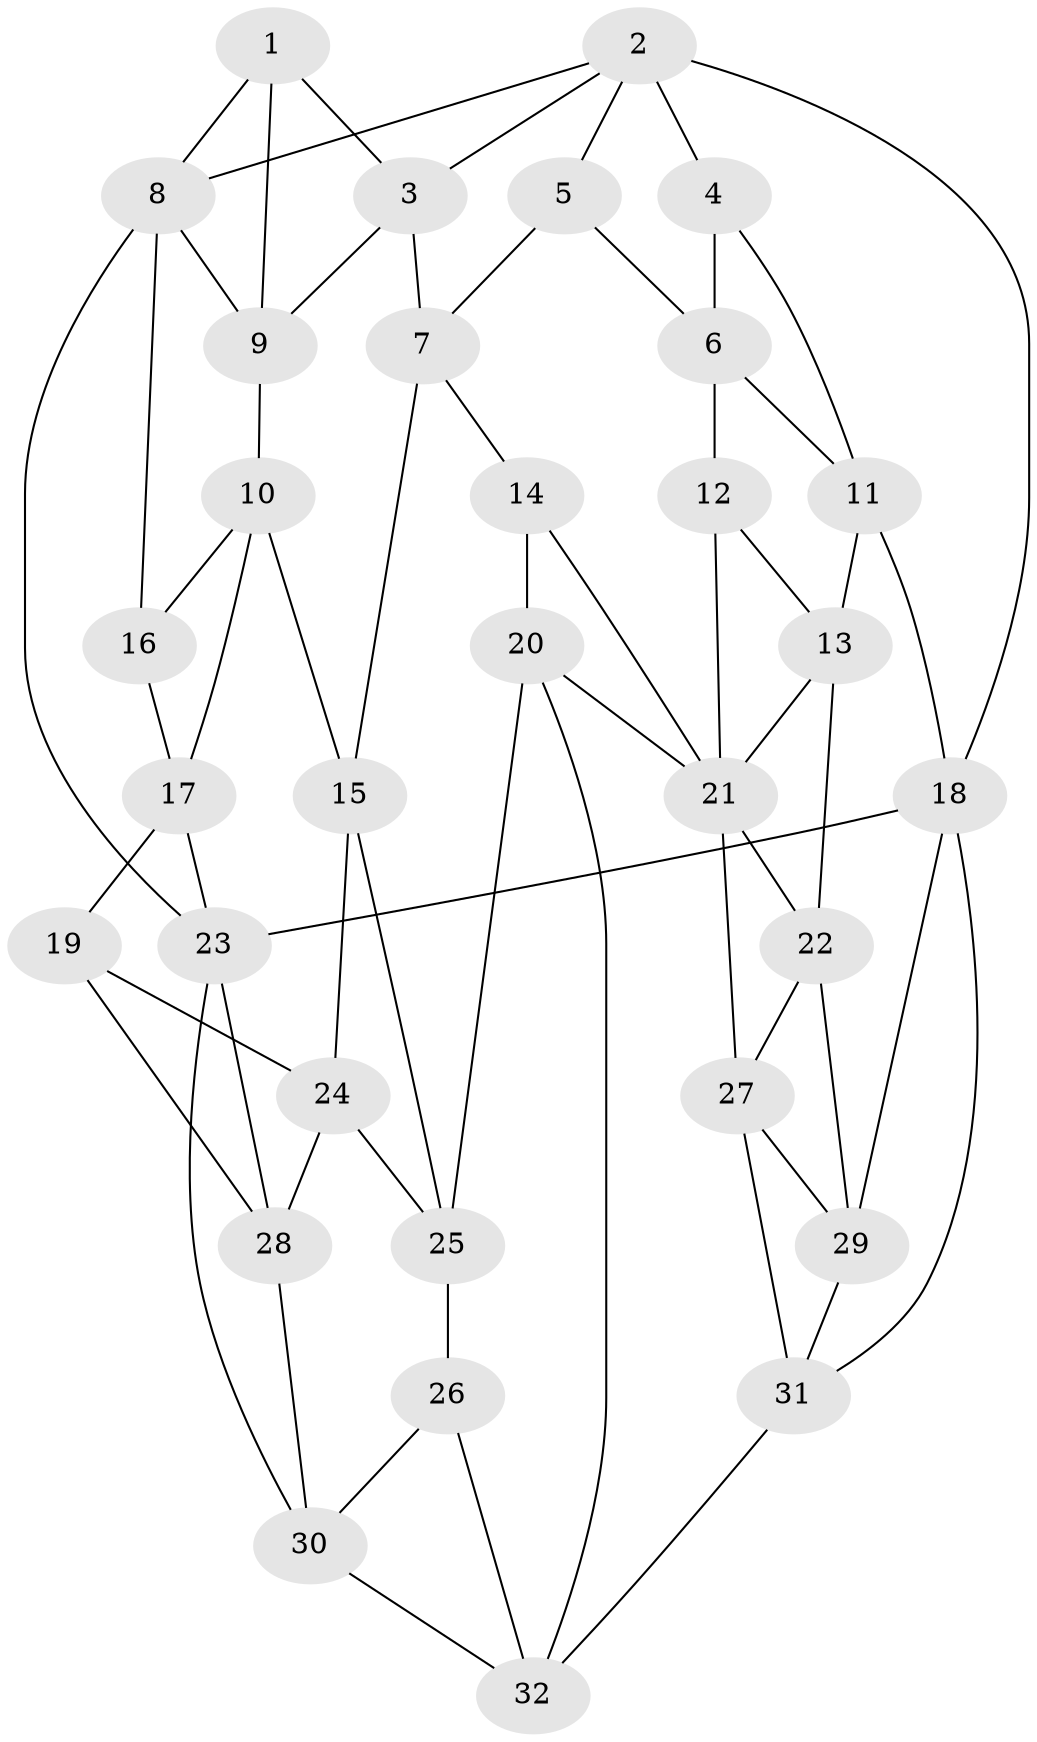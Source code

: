 // original degree distribution, {3: 0.03125, 4: 0.234375, 6: 0.203125, 5: 0.53125}
// Generated by graph-tools (version 1.1) at 2025/51/03/09/25 03:51:05]
// undirected, 32 vertices, 63 edges
graph export_dot {
graph [start="1"]
  node [color=gray90,style=filled];
  1;
  2;
  3;
  4;
  5;
  6;
  7;
  8;
  9;
  10;
  11;
  12;
  13;
  14;
  15;
  16;
  17;
  18;
  19;
  20;
  21;
  22;
  23;
  24;
  25;
  26;
  27;
  28;
  29;
  30;
  31;
  32;
  1 -- 3 [weight=1.0];
  1 -- 8 [weight=1.0];
  1 -- 9 [weight=1.0];
  2 -- 3 [weight=1.0];
  2 -- 4 [weight=2.0];
  2 -- 5 [weight=1.0];
  2 -- 8 [weight=1.0];
  2 -- 18 [weight=1.0];
  3 -- 7 [weight=1.0];
  3 -- 9 [weight=1.0];
  4 -- 6 [weight=1.0];
  4 -- 11 [weight=1.0];
  5 -- 6 [weight=1.0];
  5 -- 7 [weight=1.0];
  6 -- 11 [weight=1.0];
  6 -- 12 [weight=1.0];
  7 -- 14 [weight=1.0];
  7 -- 15 [weight=1.0];
  8 -- 9 [weight=1.0];
  8 -- 16 [weight=1.0];
  8 -- 23 [weight=1.0];
  9 -- 10 [weight=1.0];
  10 -- 15 [weight=1.0];
  10 -- 16 [weight=1.0];
  10 -- 17 [weight=1.0];
  11 -- 13 [weight=1.0];
  11 -- 18 [weight=1.0];
  12 -- 13 [weight=1.0];
  12 -- 21 [weight=1.0];
  13 -- 21 [weight=1.0];
  13 -- 22 [weight=1.0];
  14 -- 20 [weight=1.0];
  14 -- 21 [weight=1.0];
  15 -- 24 [weight=1.0];
  15 -- 25 [weight=1.0];
  16 -- 17 [weight=1.0];
  17 -- 19 [weight=1.0];
  17 -- 23 [weight=1.0];
  18 -- 23 [weight=1.0];
  18 -- 29 [weight=1.0];
  18 -- 31 [weight=1.0];
  19 -- 24 [weight=1.0];
  19 -- 28 [weight=1.0];
  20 -- 21 [weight=1.0];
  20 -- 25 [weight=1.0];
  20 -- 32 [weight=1.0];
  21 -- 22 [weight=1.0];
  21 -- 27 [weight=1.0];
  22 -- 27 [weight=1.0];
  22 -- 29 [weight=1.0];
  23 -- 28 [weight=1.0];
  23 -- 30 [weight=1.0];
  24 -- 25 [weight=1.0];
  24 -- 28 [weight=1.0];
  25 -- 26 [weight=1.0];
  26 -- 30 [weight=1.0];
  26 -- 32 [weight=1.0];
  27 -- 29 [weight=1.0];
  27 -- 31 [weight=1.0];
  28 -- 30 [weight=1.0];
  29 -- 31 [weight=1.0];
  30 -- 32 [weight=1.0];
  31 -- 32 [weight=1.0];
}
